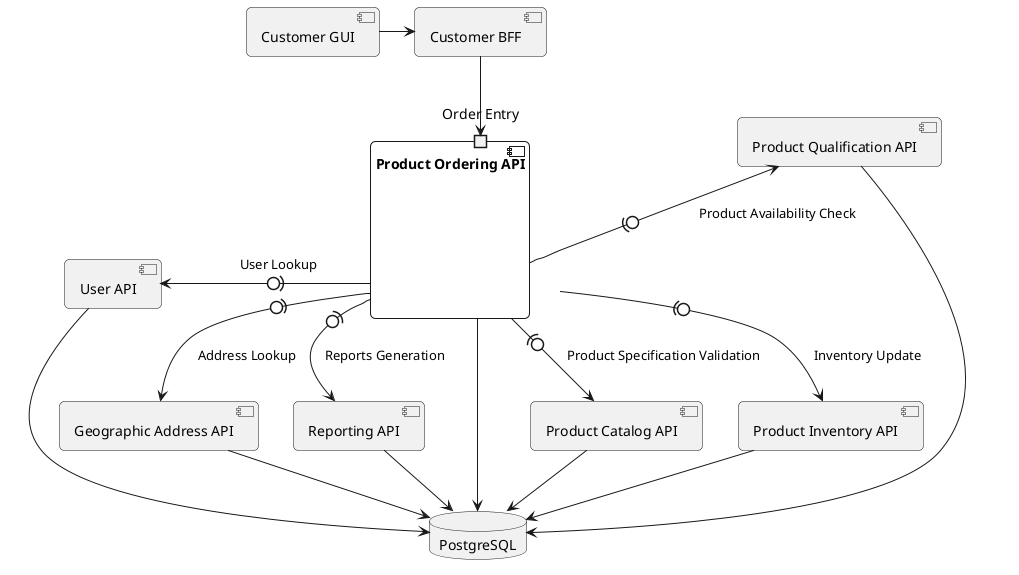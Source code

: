 @startuml

skinparam roundCorner 10

component "Product Ordering API" {
    port "Order Entry"
}
component "Product Catalog API"
component "Product Inventory API"
component "User API"
component "Geographic Address API"
component "Product Qualification API"
component "Reporting API"

component "Customer GUI"
component "Customer BFF"

database "PostgreSQL"

"Product Ordering API" --> "PostgreSQL"
"Product Qualification API" --> "PostgreSQL"
"Product Inventory API" --> "PostgreSQL"
"Product Catalog API" --> "PostgreSQL"
"User API" --> "PostgreSQL"
"Geographic Address API" --> "PostgreSQL"
"Reporting API" --> "PostgreSQL"

"Product Ordering API" -r(0-> "Product Catalog API" : "Product Specification Validation"
"Product Ordering API" -u(0-> "Product Qualification API" : "Product Availability Check"
"Product Ordering API" -(0-> "Geographic Address API" : "Address Lookup"
"Product Ordering API" -(0-> "Reporting API" : "Reports Generation"
"Product Ordering API" -(0-> "Product Inventory API" : "Inventory Update"
"Product Ordering API" -l(0-> "User API" : "User Lookup"

"Customer GUI" -> "Customer BFF"
 "Customer BFF" --> "Order Entry"

@enduml